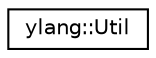 digraph "Graphical Class Hierarchy"
{
 // LATEX_PDF_SIZE
  edge [fontname="Helvetica",fontsize="10",labelfontname="Helvetica",labelfontsize="10"];
  node [fontname="Helvetica",fontsize="10",shape=record];
  rankdir="LR";
  Node0 [label="ylang::Util",height=0.2,width=0.4,color="black", fillcolor="white", style="filled",URL="$da/daf/classylang_1_1Util.html",tooltip="used to read and validate the source code from a file as well as act as a store-all for miscallaneous..."];
}
